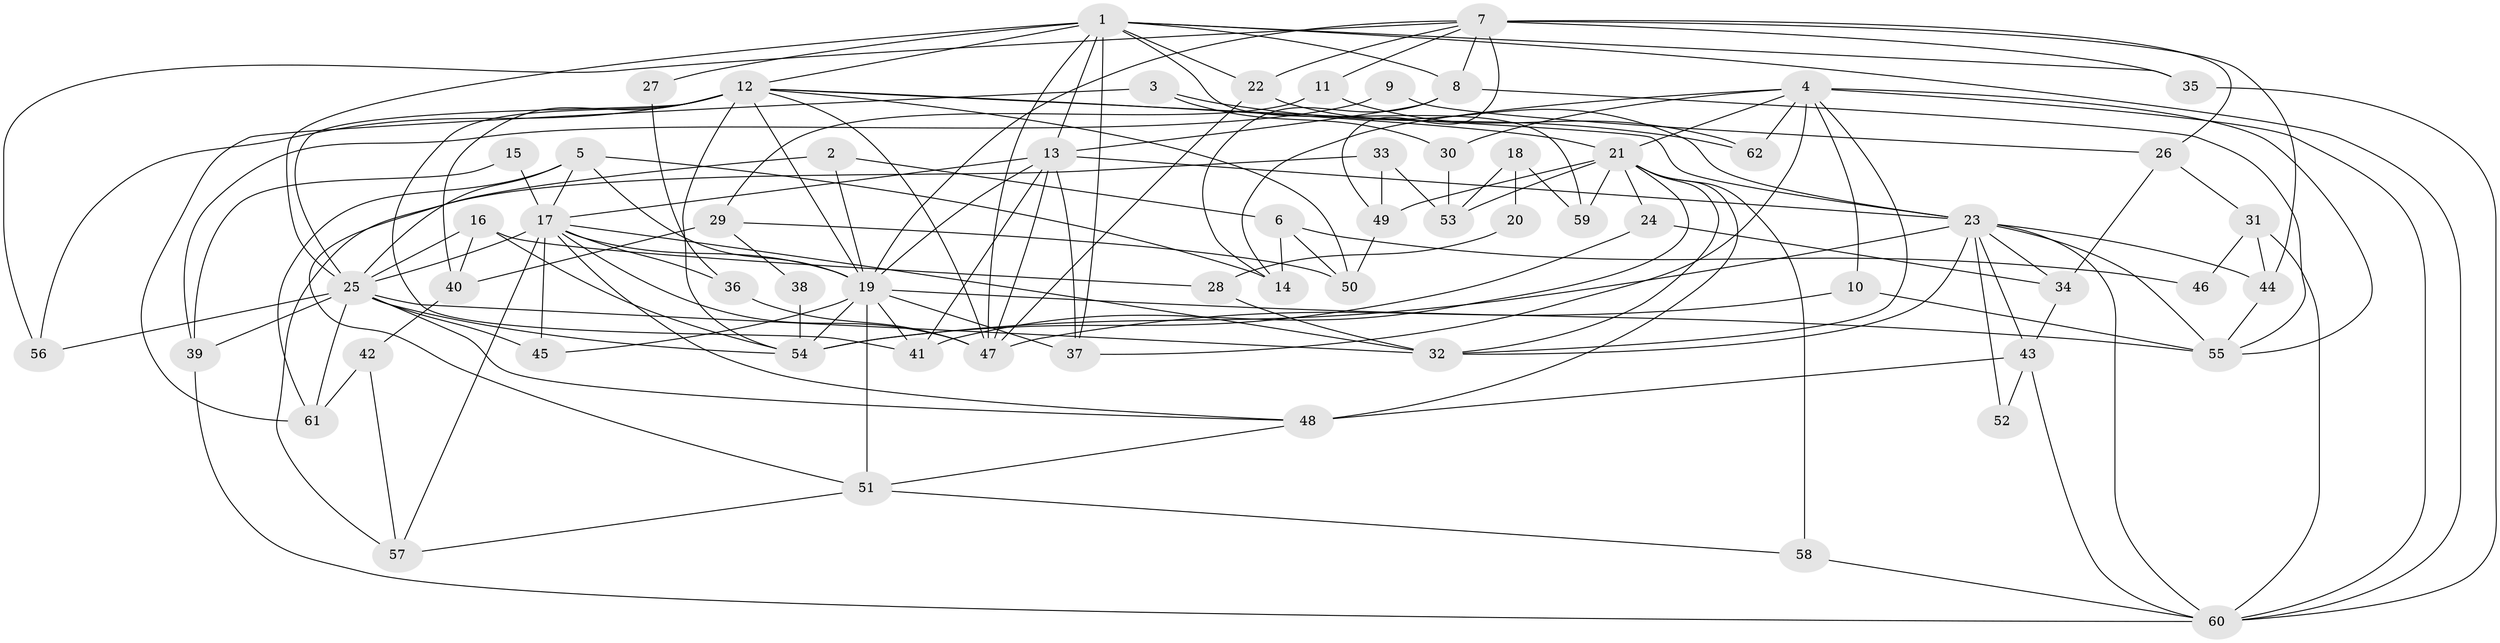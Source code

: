 // original degree distribution, {3: 0.3235294117647059, 4: 0.28431372549019607, 5: 0.20588235294117646, 2: 0.0784313725490196, 6: 0.058823529411764705, 7: 0.0392156862745098, 8: 0.00980392156862745}
// Generated by graph-tools (version 1.1) at 2025/50/03/04/25 22:50:55]
// undirected, 62 vertices, 150 edges
graph export_dot {
  node [color=gray90,style=filled];
  1;
  2;
  3;
  4;
  5;
  6;
  7;
  8;
  9;
  10;
  11;
  12;
  13;
  14;
  15;
  16;
  17;
  18;
  19;
  20;
  21;
  22;
  23;
  24;
  25;
  26;
  27;
  28;
  29;
  30;
  31;
  32;
  33;
  34;
  35;
  36;
  37;
  38;
  39;
  40;
  41;
  42;
  43;
  44;
  45;
  46;
  47;
  48;
  49;
  50;
  51;
  52;
  53;
  54;
  55;
  56;
  57;
  58;
  59;
  60;
  61;
  62;
  1 -- 8 [weight=1.0];
  1 -- 12 [weight=1.0];
  1 -- 13 [weight=2.0];
  1 -- 22 [weight=2.0];
  1 -- 25 [weight=1.0];
  1 -- 27 [weight=1.0];
  1 -- 35 [weight=1.0];
  1 -- 37 [weight=1.0];
  1 -- 47 [weight=1.0];
  1 -- 59 [weight=1.0];
  1 -- 60 [weight=1.0];
  2 -- 6 [weight=1.0];
  2 -- 19 [weight=1.0];
  2 -- 51 [weight=1.0];
  3 -- 30 [weight=1.0];
  3 -- 61 [weight=1.0];
  3 -- 62 [weight=1.0];
  4 -- 10 [weight=1.0];
  4 -- 14 [weight=1.0];
  4 -- 21 [weight=1.0];
  4 -- 30 [weight=1.0];
  4 -- 32 [weight=1.0];
  4 -- 37 [weight=1.0];
  4 -- 55 [weight=1.0];
  4 -- 60 [weight=1.0];
  4 -- 62 [weight=1.0];
  5 -- 14 [weight=1.0];
  5 -- 17 [weight=1.0];
  5 -- 19 [weight=1.0];
  5 -- 25 [weight=1.0];
  5 -- 61 [weight=1.0];
  6 -- 14 [weight=1.0];
  6 -- 46 [weight=1.0];
  6 -- 50 [weight=1.0];
  7 -- 8 [weight=1.0];
  7 -- 11 [weight=1.0];
  7 -- 19 [weight=1.0];
  7 -- 22 [weight=1.0];
  7 -- 26 [weight=1.0];
  7 -- 35 [weight=1.0];
  7 -- 44 [weight=2.0];
  7 -- 49 [weight=1.0];
  7 -- 56 [weight=1.0];
  8 -- 13 [weight=1.0];
  8 -- 14 [weight=1.0];
  8 -- 55 [weight=1.0];
  9 -- 26 [weight=1.0];
  9 -- 39 [weight=1.0];
  10 -- 47 [weight=1.0];
  10 -- 55 [weight=1.0];
  11 -- 29 [weight=1.0];
  11 -- 62 [weight=1.0];
  12 -- 19 [weight=1.0];
  12 -- 21 [weight=1.0];
  12 -- 23 [weight=1.0];
  12 -- 25 [weight=1.0];
  12 -- 40 [weight=1.0];
  12 -- 41 [weight=1.0];
  12 -- 47 [weight=1.0];
  12 -- 50 [weight=1.0];
  12 -- 54 [weight=1.0];
  12 -- 56 [weight=1.0];
  13 -- 17 [weight=1.0];
  13 -- 19 [weight=1.0];
  13 -- 23 [weight=1.0];
  13 -- 37 [weight=1.0];
  13 -- 41 [weight=1.0];
  13 -- 47 [weight=1.0];
  15 -- 17 [weight=1.0];
  15 -- 39 [weight=1.0];
  16 -- 25 [weight=1.0];
  16 -- 28 [weight=1.0];
  16 -- 40 [weight=1.0];
  16 -- 54 [weight=1.0];
  17 -- 19 [weight=2.0];
  17 -- 25 [weight=1.0];
  17 -- 32 [weight=2.0];
  17 -- 36 [weight=2.0];
  17 -- 45 [weight=1.0];
  17 -- 47 [weight=1.0];
  17 -- 48 [weight=1.0];
  17 -- 57 [weight=1.0];
  18 -- 20 [weight=1.0];
  18 -- 53 [weight=1.0];
  18 -- 59 [weight=1.0];
  19 -- 37 [weight=3.0];
  19 -- 41 [weight=1.0];
  19 -- 45 [weight=1.0];
  19 -- 51 [weight=1.0];
  19 -- 54 [weight=1.0];
  19 -- 55 [weight=1.0];
  20 -- 28 [weight=1.0];
  21 -- 24 [weight=1.0];
  21 -- 32 [weight=1.0];
  21 -- 41 [weight=1.0];
  21 -- 48 [weight=2.0];
  21 -- 49 [weight=1.0];
  21 -- 53 [weight=1.0];
  21 -- 58 [weight=1.0];
  21 -- 59 [weight=1.0];
  22 -- 23 [weight=1.0];
  22 -- 47 [weight=1.0];
  23 -- 32 [weight=2.0];
  23 -- 34 [weight=1.0];
  23 -- 43 [weight=1.0];
  23 -- 44 [weight=1.0];
  23 -- 52 [weight=1.0];
  23 -- 54 [weight=1.0];
  23 -- 55 [weight=1.0];
  23 -- 60 [weight=1.0];
  24 -- 34 [weight=1.0];
  24 -- 54 [weight=1.0];
  25 -- 32 [weight=1.0];
  25 -- 39 [weight=1.0];
  25 -- 45 [weight=1.0];
  25 -- 48 [weight=1.0];
  25 -- 54 [weight=1.0];
  25 -- 56 [weight=1.0];
  25 -- 61 [weight=1.0];
  26 -- 31 [weight=1.0];
  26 -- 34 [weight=1.0];
  27 -- 36 [weight=1.0];
  28 -- 32 [weight=1.0];
  29 -- 38 [weight=1.0];
  29 -- 40 [weight=1.0];
  29 -- 50 [weight=1.0];
  30 -- 53 [weight=1.0];
  31 -- 44 [weight=1.0];
  31 -- 46 [weight=1.0];
  31 -- 60 [weight=1.0];
  33 -- 49 [weight=1.0];
  33 -- 53 [weight=1.0];
  33 -- 57 [weight=1.0];
  34 -- 43 [weight=1.0];
  35 -- 60 [weight=1.0];
  36 -- 47 [weight=1.0];
  38 -- 54 [weight=1.0];
  39 -- 60 [weight=1.0];
  40 -- 42 [weight=1.0];
  42 -- 57 [weight=1.0];
  42 -- 61 [weight=1.0];
  43 -- 48 [weight=1.0];
  43 -- 52 [weight=1.0];
  43 -- 60 [weight=1.0];
  44 -- 55 [weight=1.0];
  48 -- 51 [weight=1.0];
  49 -- 50 [weight=1.0];
  51 -- 57 [weight=1.0];
  51 -- 58 [weight=1.0];
  58 -- 60 [weight=1.0];
}
